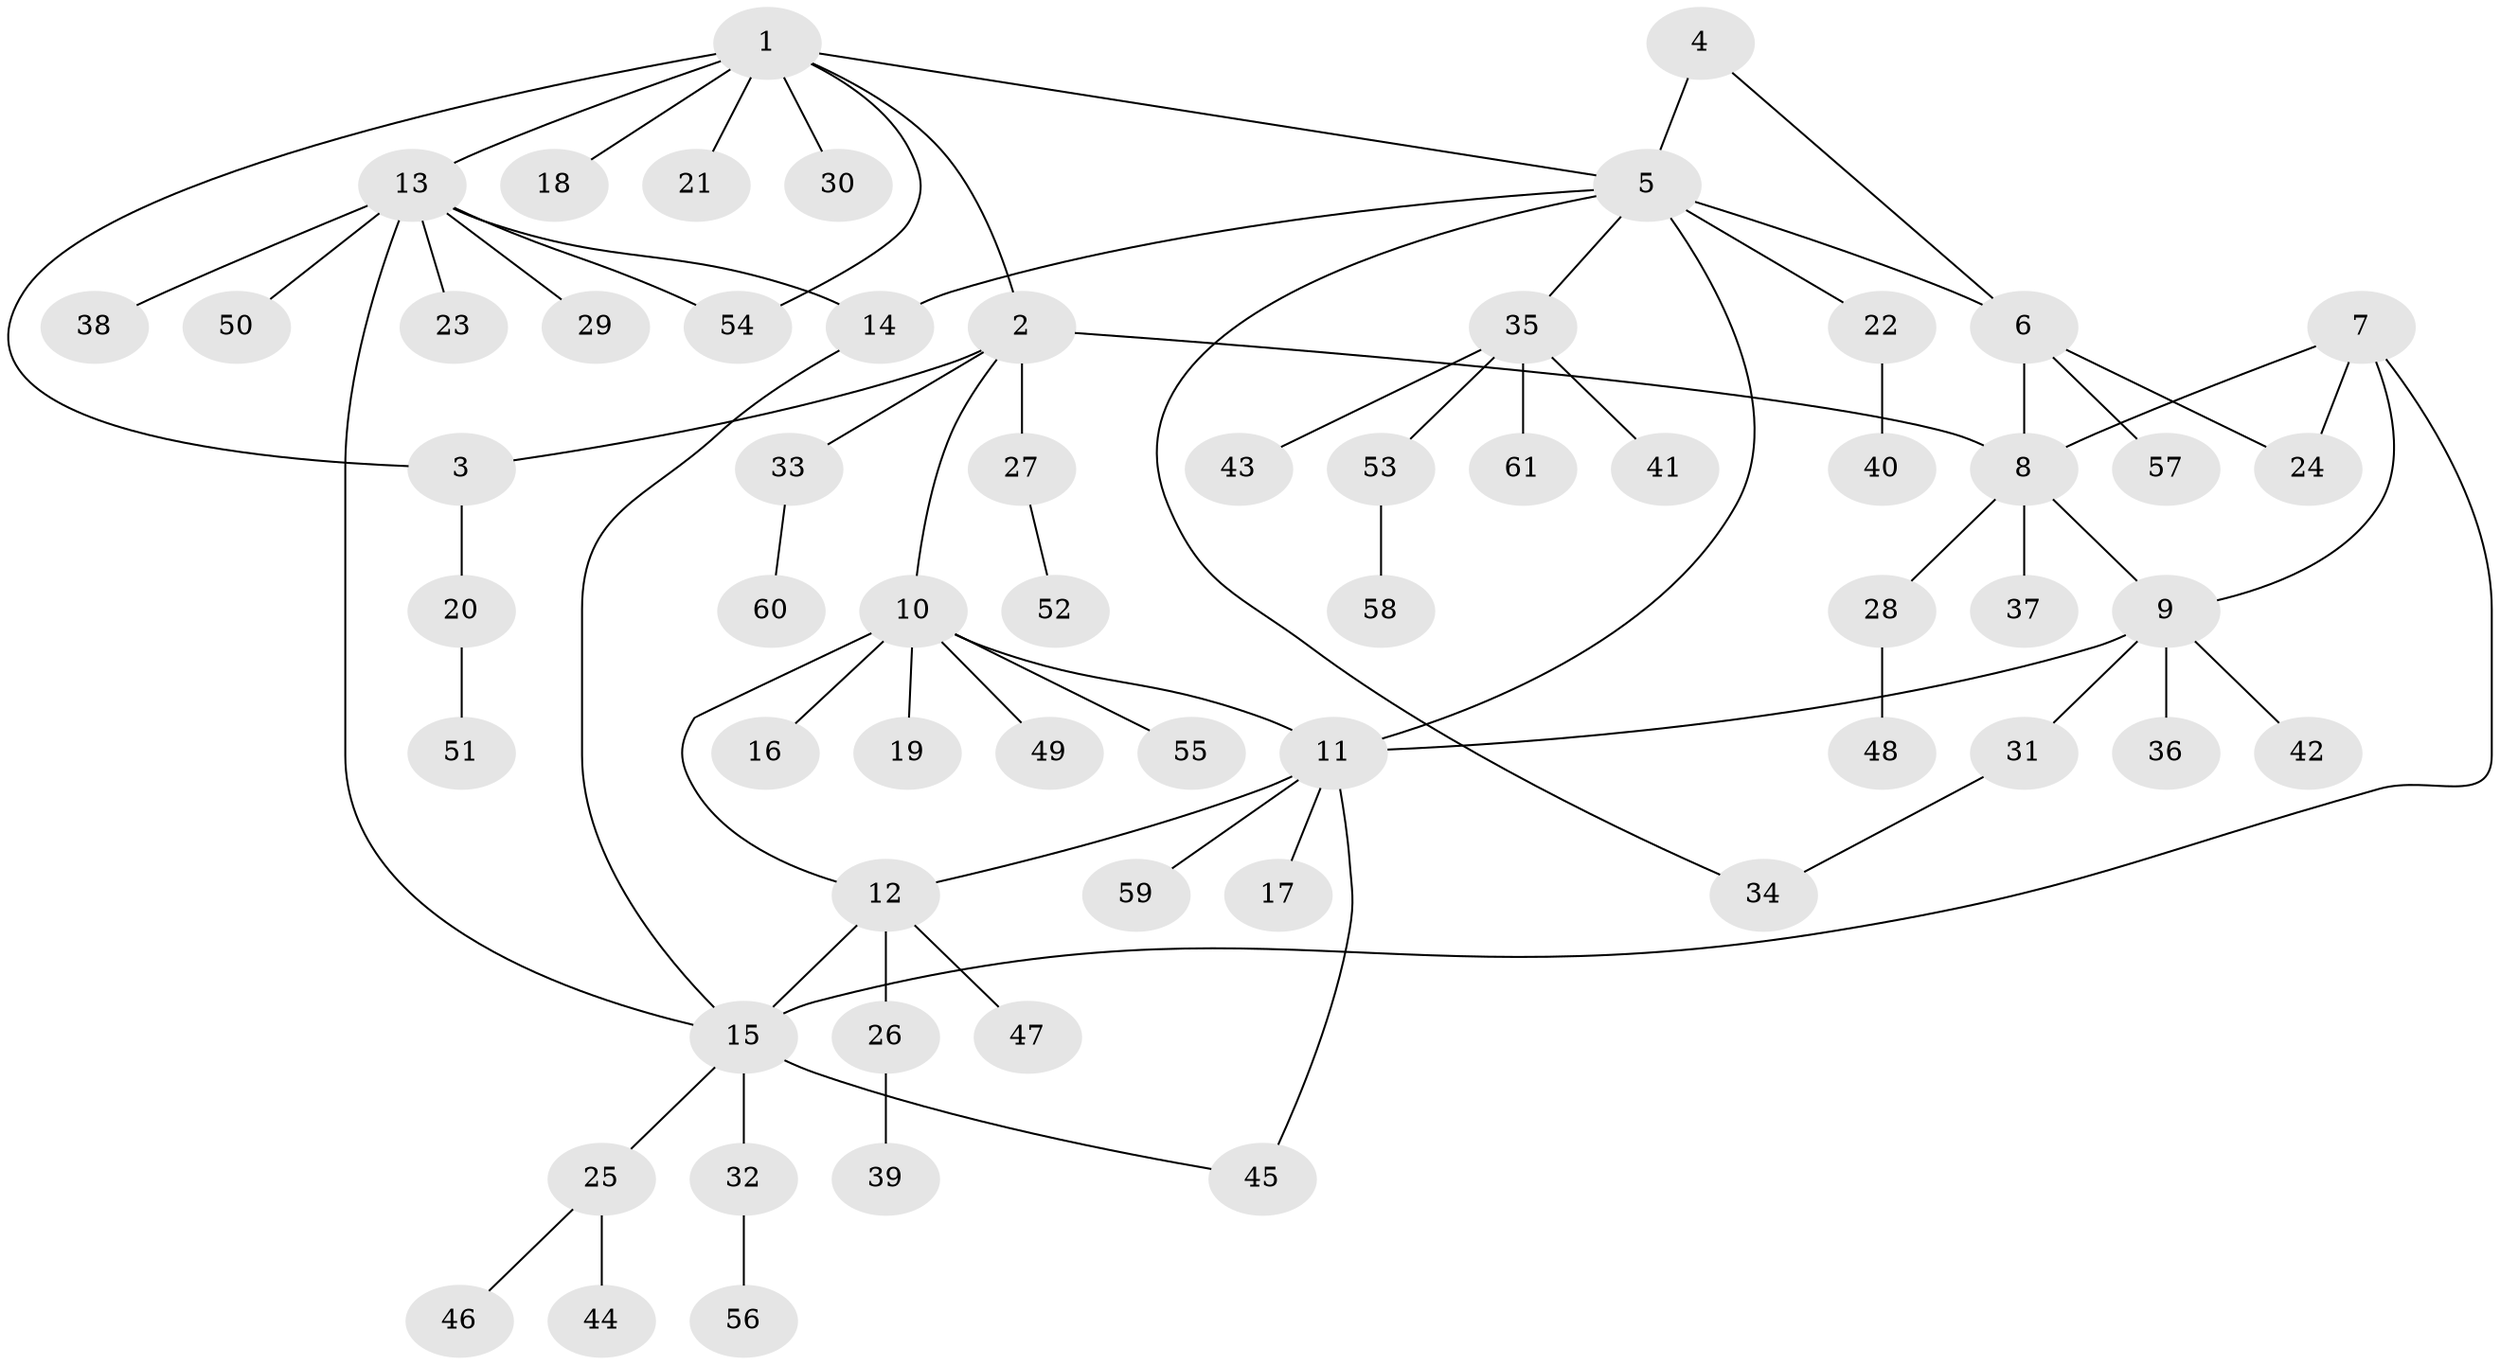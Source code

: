 // coarse degree distribution, {4: 0.041666666666666664, 6: 0.16666666666666666, 2: 0.08333333333333333, 8: 0.041666666666666664, 5: 0.041666666666666664, 3: 0.08333333333333333, 1: 0.5416666666666666}
// Generated by graph-tools (version 1.1) at 2025/19/03/04/25 18:19:47]
// undirected, 61 vertices, 75 edges
graph export_dot {
graph [start="1"]
  node [color=gray90,style=filled];
  1;
  2;
  3;
  4;
  5;
  6;
  7;
  8;
  9;
  10;
  11;
  12;
  13;
  14;
  15;
  16;
  17;
  18;
  19;
  20;
  21;
  22;
  23;
  24;
  25;
  26;
  27;
  28;
  29;
  30;
  31;
  32;
  33;
  34;
  35;
  36;
  37;
  38;
  39;
  40;
  41;
  42;
  43;
  44;
  45;
  46;
  47;
  48;
  49;
  50;
  51;
  52;
  53;
  54;
  55;
  56;
  57;
  58;
  59;
  60;
  61;
  1 -- 2;
  1 -- 3;
  1 -- 5;
  1 -- 13;
  1 -- 18;
  1 -- 21;
  1 -- 30;
  1 -- 54;
  2 -- 3;
  2 -- 8;
  2 -- 10;
  2 -- 27;
  2 -- 33;
  3 -- 20;
  4 -- 5;
  4 -- 6;
  5 -- 6;
  5 -- 11;
  5 -- 14;
  5 -- 22;
  5 -- 34;
  5 -- 35;
  6 -- 8;
  6 -- 24;
  6 -- 57;
  7 -- 8;
  7 -- 9;
  7 -- 15;
  7 -- 24;
  8 -- 9;
  8 -- 28;
  8 -- 37;
  9 -- 11;
  9 -- 31;
  9 -- 36;
  9 -- 42;
  10 -- 11;
  10 -- 12;
  10 -- 16;
  10 -- 19;
  10 -- 49;
  10 -- 55;
  11 -- 12;
  11 -- 17;
  11 -- 45;
  11 -- 59;
  12 -- 15;
  12 -- 26;
  12 -- 47;
  13 -- 14;
  13 -- 15;
  13 -- 23;
  13 -- 29;
  13 -- 38;
  13 -- 50;
  13 -- 54;
  14 -- 15;
  15 -- 25;
  15 -- 32;
  15 -- 45;
  20 -- 51;
  22 -- 40;
  25 -- 44;
  25 -- 46;
  26 -- 39;
  27 -- 52;
  28 -- 48;
  31 -- 34;
  32 -- 56;
  33 -- 60;
  35 -- 41;
  35 -- 43;
  35 -- 53;
  35 -- 61;
  53 -- 58;
}
